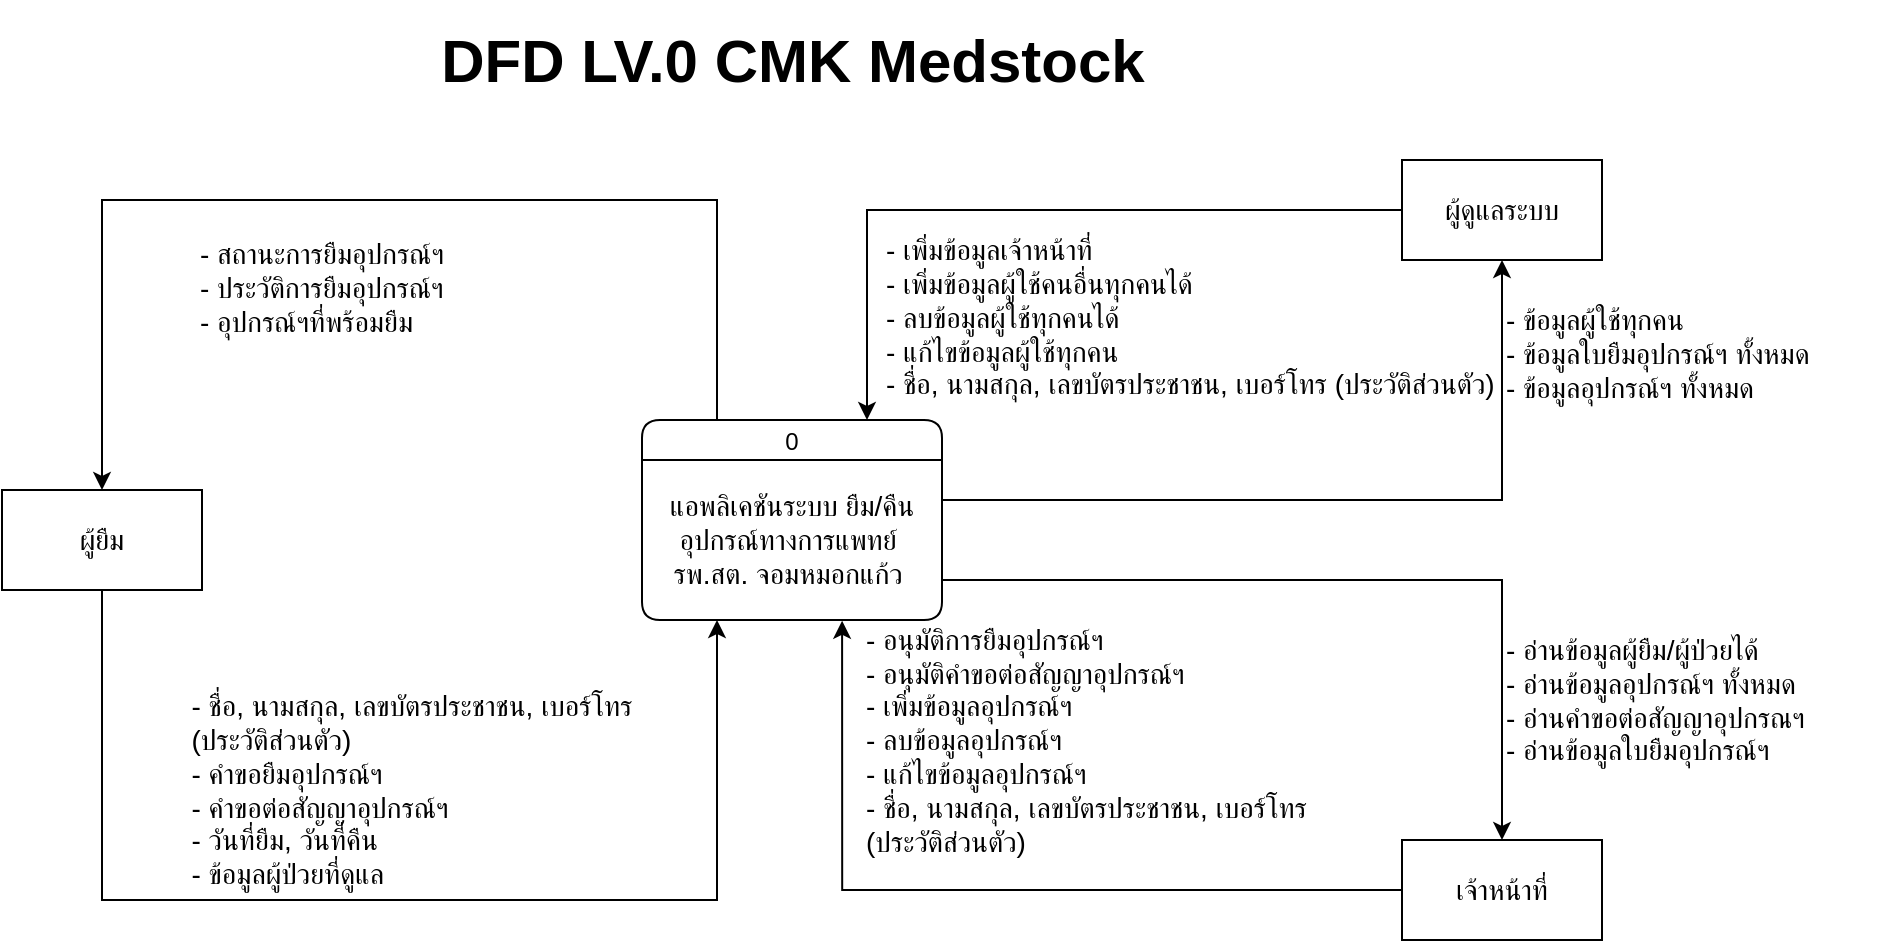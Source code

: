 <mxfile version="24.7.5" pages="2">
  <diagram name="Page-1" id="bepCv5NXbVu49NAXqQbo">
    <mxGraphModel dx="1075" dy="608" grid="1" gridSize="10" guides="1" tooltips="1" connect="1" arrows="1" fold="1" page="1" pageScale="1" pageWidth="1169" pageHeight="827" math="0" shadow="0">
      <root>
        <mxCell id="0" />
        <mxCell id="1" parent="0" />
        <mxCell id="UF4Hw2m6DlKk9Jw-c16G-3" style="edgeStyle=orthogonalEdgeStyle;rounded=0;orthogonalLoop=1;jettySize=auto;html=1;exitX=0.25;exitY=0;exitDx=0;exitDy=0;entryX=0.5;entryY=0;entryDx=0;entryDy=0;" edge="1" parent="1" source="Wjg2MNUysMHDsQ0D-KE0-12" target="Wjg2MNUysMHDsQ0D-KE0-16">
          <mxGeometry relative="1" as="geometry">
            <Array as="points">
              <mxPoint x="498" y="170" />
              <mxPoint x="190" y="170" />
            </Array>
          </mxGeometry>
        </mxCell>
        <mxCell id="Wjg2MNUysMHDsQ0D-KE0-12" value="0" style="swimlane;fontStyle=0;childLayout=stackLayout;horizontal=1;startSize=20;fillColor=#ffffff;horizontalStack=0;resizeParent=1;resizeParentMax=0;resizeLast=0;collapsible=0;marginBottom=0;swimlaneFillColor=#ffffff;rounded=1;" parent="1" vertex="1">
          <mxGeometry x="460" y="280" width="150" height="100" as="geometry" />
        </mxCell>
        <mxCell id="Wjg2MNUysMHDsQ0D-KE0-13" value="&lt;font style=&quot;font-size: 14px;&quot;&gt;แอพลิเคชันระบบ ยืม/คืน &lt;br&gt;อุปกรณ์ทางการแพทย์&amp;nbsp;&lt;/font&gt;&lt;div style=&quot;font-size: 14px;&quot;&gt;&lt;font style=&quot;font-size: 14px;&quot;&gt;รพ.สต. จอมหมอกแก้ว&amp;nbsp;&lt;/font&gt;&lt;/div&gt;" style="text;html=1;align=center;verticalAlign=middle;whiteSpace=wrap;rounded=0;" parent="Wjg2MNUysMHDsQ0D-KE0-12" vertex="1">
          <mxGeometry y="20" width="150" height="80" as="geometry" />
        </mxCell>
        <mxCell id="Wjg2MNUysMHDsQ0D-KE0-19" style="edgeStyle=orthogonalEdgeStyle;rounded=0;orthogonalLoop=1;jettySize=auto;html=1;exitX=0;exitY=0.5;exitDx=0;exitDy=0;entryX=0.75;entryY=0;entryDx=0;entryDy=0;" parent="1" source="Wjg2MNUysMHDsQ0D-KE0-15" target="Wjg2MNUysMHDsQ0D-KE0-12" edge="1">
          <mxGeometry relative="1" as="geometry" />
        </mxCell>
        <mxCell id="Wjg2MNUysMHDsQ0D-KE0-15" value="&lt;font style=&quot;font-size: 14px;&quot;&gt;ผู้ดูแลระบบ&lt;/font&gt;" style="html=1;dashed=0;whiteSpace=wrap;" parent="1" vertex="1">
          <mxGeometry x="840" y="150" width="100" height="50" as="geometry" />
        </mxCell>
        <mxCell id="UF4Hw2m6DlKk9Jw-c16G-4" style="edgeStyle=orthogonalEdgeStyle;rounded=0;orthogonalLoop=1;jettySize=auto;html=1;exitX=0.5;exitY=1;exitDx=0;exitDy=0;entryX=0.25;entryY=1;entryDx=0;entryDy=0;" edge="1" parent="1" source="Wjg2MNUysMHDsQ0D-KE0-16" target="Wjg2MNUysMHDsQ0D-KE0-13">
          <mxGeometry relative="1" as="geometry">
            <mxPoint x="410" y="580" as="targetPoint" />
            <Array as="points">
              <mxPoint x="190" y="520" />
              <mxPoint x="497" y="520" />
            </Array>
          </mxGeometry>
        </mxCell>
        <mxCell id="Wjg2MNUysMHDsQ0D-KE0-16" value="&lt;font style=&quot;font-size: 14px;&quot;&gt;ผู้ยืม&lt;/font&gt;" style="html=1;dashed=0;whiteSpace=wrap;" parent="1" vertex="1">
          <mxGeometry x="140" y="315" width="100" height="50" as="geometry" />
        </mxCell>
        <mxCell id="Wjg2MNUysMHDsQ0D-KE0-21" style="edgeStyle=orthogonalEdgeStyle;rounded=0;orthogonalLoop=1;jettySize=auto;html=1;exitX=0;exitY=0.5;exitDx=0;exitDy=0;entryX=0.667;entryY=1.005;entryDx=0;entryDy=0;entryPerimeter=0;" parent="1" source="Wjg2MNUysMHDsQ0D-KE0-17" target="Wjg2MNUysMHDsQ0D-KE0-13" edge="1">
          <mxGeometry relative="1" as="geometry" />
        </mxCell>
        <mxCell id="Wjg2MNUysMHDsQ0D-KE0-17" value="&lt;font style=&quot;font-size: 14px;&quot;&gt;เจ้าหน้าที่&lt;/font&gt;" style="html=1;dashed=0;whiteSpace=wrap;" parent="1" vertex="1">
          <mxGeometry x="840" y="490" width="100" height="50" as="geometry" />
        </mxCell>
        <mxCell id="Wjg2MNUysMHDsQ0D-KE0-23" style="edgeStyle=orthogonalEdgeStyle;rounded=0;orthogonalLoop=1;jettySize=auto;html=1;exitX=1;exitY=0.75;exitDx=0;exitDy=0;" parent="1" source="Wjg2MNUysMHDsQ0D-KE0-13" target="Wjg2MNUysMHDsQ0D-KE0-17" edge="1">
          <mxGeometry relative="1" as="geometry" />
        </mxCell>
        <mxCell id="Wjg2MNUysMHDsQ0D-KE0-24" style="edgeStyle=orthogonalEdgeStyle;rounded=0;orthogonalLoop=1;jettySize=auto;html=1;exitX=1;exitY=0.25;exitDx=0;exitDy=0;entryX=0.5;entryY=1;entryDx=0;entryDy=0;" parent="1" source="Wjg2MNUysMHDsQ0D-KE0-13" target="Wjg2MNUysMHDsQ0D-KE0-15" edge="1">
          <mxGeometry relative="1" as="geometry" />
        </mxCell>
        <mxCell id="Wjg2MNUysMHDsQ0D-KE0-51" value="&lt;font style=&quot;font-size: 14px;&quot;&gt;&lt;span style=&quot;background-color: initial;&quot;&gt;- เพิ่มข้อมูลเจ้าหน้าที่&lt;/span&gt;&lt;br&gt;&lt;span style=&quot;background-color: initial;&quot;&gt;- เพิ่มข้อมูลผู้ใช้คนอื่นทุกคนได้&lt;/span&gt;&lt;br&gt;&lt;span style=&quot;background-color: initial;&quot;&gt;- ลบข้อมูลผู้ใช้ทุกคนได้&lt;/span&gt;&lt;br&gt;&lt;span style=&quot;background-color: initial;&quot;&gt;- แก้ไขข้อมูลผู้ใช้ทุกคน&lt;/span&gt;&lt;/font&gt;&lt;div style=&quot;font-size: 14px;&quot;&gt;&lt;font style=&quot;font-size: 14px;&quot;&gt;&lt;span style=&quot;background-color: initial;&quot;&gt;-&amp;nbsp;&lt;/span&gt;&lt;span style=&quot;background-color: initial;&quot;&gt;ชื่อ, นามสกุล, เลขบัตรประชาชน, เบอร์โทร (ประวัติส่วนตัว)&lt;/span&gt;&lt;/font&gt;&lt;/div&gt;&lt;div style=&quot;font-size: 14px;&quot;&gt;&lt;span style=&quot;background-color: initial;&quot;&gt;&lt;br&gt;&lt;/span&gt;&lt;/div&gt;" style="text;html=1;align=left;verticalAlign=middle;whiteSpace=wrap;rounded=0;" parent="1" vertex="1">
          <mxGeometry x="580" y="194" width="310" height="86" as="geometry" />
        </mxCell>
        <mxCell id="Wjg2MNUysMHDsQ0D-KE0-52" value="&lt;div style=&quot;text-align: left; font-size: 14px;&quot;&gt;&lt;font style=&quot;font-size: 14px;&quot;&gt;&lt;span style=&quot;background-color: initial;&quot;&gt;- สถานะการยืม&lt;/span&gt;&lt;span style=&quot;background-color: initial;&quot;&gt;อุปกรณ์ฯ&lt;/span&gt;&lt;/font&gt;&lt;/div&gt;&lt;div style=&quot;text-align: left; font-size: 14px;&quot;&gt;&lt;font style=&quot;font-size: 14px;&quot;&gt;- ประวัติการยืม&lt;span style=&quot;background-color: initial;&quot;&gt;อุปกรณ์ฯ&lt;/span&gt;&lt;br&gt;&lt;/font&gt;&lt;/div&gt;&lt;div style=&quot;text-align: left; font-size: 14px;&quot;&gt;&lt;font style=&quot;font-size: 14px;&quot;&gt;- อุปกรณ์ฯที่พร้อมยืม&lt;/font&gt;&lt;br&gt;&lt;/div&gt;" style="text;html=1;align=center;verticalAlign=middle;whiteSpace=wrap;rounded=0;" parent="1" vertex="1">
          <mxGeometry x="220" y="194" width="160" height="40" as="geometry" />
        </mxCell>
        <mxCell id="Wjg2MNUysMHDsQ0D-KE0-53" value="&lt;div style=&quot;text-align: left; font-size: 14px;&quot;&gt;&lt;span style=&quot;background-color: initial;&quot;&gt;&lt;font style=&quot;font-size: 14px;&quot;&gt;- ชื่อ, นามสกุล, เลขบัตรประชาชน, เบอร์โทร &lt;br&gt;(ประวัติส่วนตัว)&lt;/font&gt;&lt;/span&gt;&lt;/div&gt;&lt;div style=&quot;text-align: left; font-size: 14px;&quot;&gt;&lt;font style=&quot;font-size: 14px;&quot;&gt;- คำขอยืม&lt;span style=&quot;background-color: initial;&quot;&gt;อุปกรณ์ฯ&lt;/span&gt;&lt;br&gt;&lt;/font&gt;&lt;/div&gt;&lt;div style=&quot;text-align: left; font-size: 14px;&quot;&gt;&lt;font style=&quot;font-size: 14px;&quot;&gt;- คำขอต่อสัญญา&lt;span style=&quot;background-color: initial;&quot;&gt;อุปกรณ์ฯ&lt;/span&gt;&lt;br&gt;&lt;/font&gt;&lt;/div&gt;&lt;div style=&quot;text-align: left; font-size: 14px;&quot;&gt;&lt;font style=&quot;font-size: 14px;&quot;&gt;- วันที่ยืม, วันที่คืน&lt;br&gt;&lt;/font&gt;&lt;/div&gt;&lt;div style=&quot;text-align: left; font-size: 14px;&quot;&gt;&lt;font style=&quot;font-size: 14px;&quot;&gt;- ข้อมูลผู้ป่วยที่ดูแล&lt;/font&gt;&lt;/div&gt;" style="text;html=1;align=center;verticalAlign=middle;whiteSpace=wrap;rounded=0;" parent="1" vertex="1">
          <mxGeometry x="190" y="420" width="310" height="90" as="geometry" />
        </mxCell>
        <mxCell id="Wjg2MNUysMHDsQ0D-KE0-54" value="&lt;font style=&quot;font-size: 14px;&quot;&gt;- ข้อมูลผู้ใช้ทุกคน&lt;/font&gt;&lt;div style=&quot;font-size: 14px;&quot;&gt;&lt;font style=&quot;font-size: 14px;&quot;&gt;- ข้อมูลใบยืมอุปกรณ์ฯ ทั้งหมด&lt;/font&gt;&lt;/div&gt;&lt;div style=&quot;font-size: 14px;&quot;&gt;&lt;font style=&quot;font-size: 14px;&quot;&gt;- ข้อมูลอุปกรณ์ฯ ทั้งหมด&lt;/font&gt;&lt;/div&gt;" style="text;html=1;align=left;verticalAlign=middle;whiteSpace=wrap;rounded=0;" parent="1" vertex="1">
          <mxGeometry x="890" y="220" width="190" height="54" as="geometry" />
        </mxCell>
        <mxCell id="Dl594Gr93o3GSvpdm3we-1" value="&lt;font style=&quot;font-size: 14px;&quot;&gt;- อ่านข้อมูลผู้ยืม/ผู้ป่วยได้&lt;/font&gt;&lt;div style=&quot;font-size: 14px;&quot;&gt;&lt;font style=&quot;font-size: 14px;&quot;&gt;- อ่านข้อมูลอุปกรณ์ฯ ทั้งหมด&lt;/font&gt;&lt;/div&gt;&lt;div style=&quot;font-size: 14px;&quot;&gt;&lt;font style=&quot;font-size: 14px;&quot;&gt;- อ่านคำขอต่อสัญญาอุปกรณฯ&lt;/font&gt;&lt;/div&gt;&lt;div style=&quot;font-size: 14px;&quot;&gt;&lt;span style=&quot;background-color: initial;&quot;&gt;&lt;font style=&quot;font-size: 14px;&quot;&gt;- อ่านข้อมูลใบยืมอุปกรณ์ฯ&lt;/font&gt;&lt;/span&gt;&lt;/div&gt;" style="text;html=1;align=left;verticalAlign=middle;whiteSpace=wrap;rounded=0;" parent="1" vertex="1">
          <mxGeometry x="890" y="390" width="190" height="60" as="geometry" />
        </mxCell>
        <mxCell id="Dl594Gr93o3GSvpdm3we-2" value="&lt;font style=&quot;font-size: 14px;&quot;&gt;- อนุมัติการยืมอุปกรณ์ฯ&lt;/font&gt;&lt;div style=&quot;font-size: 14px;&quot;&gt;&lt;font style=&quot;font-size: 14px;&quot;&gt;- อนุมัติคำขอต่อสัญญาอุปกรณ์ฯ&lt;/font&gt;&lt;/div&gt;&lt;div style=&quot;font-size: 14px;&quot;&gt;&lt;font style=&quot;font-size: 14px;&quot;&gt;- เพิ่มข้อมูล&lt;span style=&quot;background-color: initial;&quot;&gt;อุปกรณ์ฯ&lt;/span&gt;&lt;/font&gt;&lt;/div&gt;&lt;div style=&quot;font-size: 14px;&quot;&gt;&lt;font style=&quot;font-size: 14px;&quot;&gt;- ลบข้อมูล&lt;span style=&quot;background-color: initial;&quot;&gt;อุปกรณ์ฯ&lt;/span&gt;&lt;/font&gt;&lt;/div&gt;&lt;div style=&quot;font-size: 14px;&quot;&gt;&lt;font style=&quot;font-size: 14px;&quot;&gt;- แก้ไขข้อมูล&lt;span style=&quot;background-color: initial;&quot;&gt;อุปกรณ์ฯ&lt;/span&gt;&lt;/font&gt;&lt;/div&gt;&lt;div style=&quot;font-size: 14px;&quot;&gt;&lt;font style=&quot;font-size: 14px;&quot;&gt;&lt;span style=&quot;background-color: initial;&quot;&gt;-&amp;nbsp;&lt;/span&gt;&lt;span style=&quot;background-color: initial;&quot;&gt;ชื่อ, นามสกุล, เลขบัตรประชาชน, เบอร์โทร &lt;br&gt;(ประวัติส่วนตัว)&lt;/span&gt;&lt;/font&gt;&lt;br&gt;&lt;/div&gt;" style="text;html=1;align=left;verticalAlign=middle;whiteSpace=wrap;rounded=0;" parent="1" vertex="1">
          <mxGeometry x="570" y="390" width="300" height="100" as="geometry" />
        </mxCell>
        <mxCell id="VgqWOTxvius95Ya1DW3q-1" value="&lt;font size=&quot;1&quot; style=&quot;&quot;&gt;&lt;b style=&quot;font-size: 30px;&quot;&gt;DFD LV.0 CMK Medstock&lt;/b&gt;&lt;/font&gt;" style="text;html=1;align=center;verticalAlign=middle;whiteSpace=wrap;rounded=0;" parent="1" vertex="1">
          <mxGeometry x="342.5" y="70" width="385" height="60" as="geometry" />
        </mxCell>
      </root>
    </mxGraphModel>
  </diagram>
  <diagram id="lGibayMBWFqPM9oYXn8B" name="Page-2">
    <mxGraphModel dx="1050" dy="530" grid="1" gridSize="10" guides="1" tooltips="1" connect="1" arrows="1" fold="1" page="1" pageScale="1" pageWidth="1654" pageHeight="1169" math="0" shadow="0">
      <root>
        <mxCell id="0" />
        <mxCell id="1" parent="0" />
      </root>
    </mxGraphModel>
  </diagram>
</mxfile>
